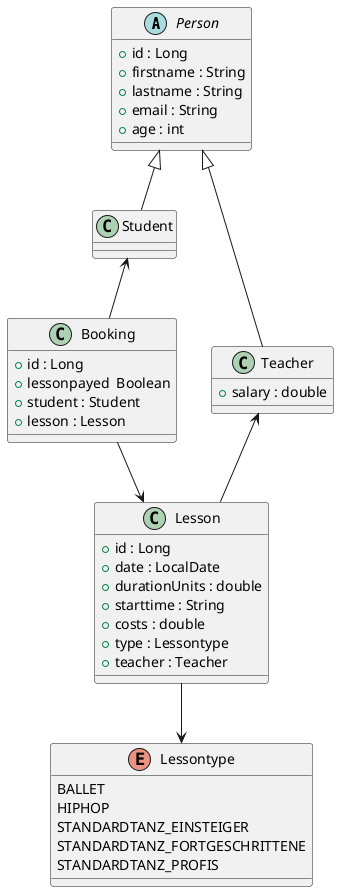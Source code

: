 @startuml
'https://plantuml.com/class-diagram

abstract class Person{
    +id : Long
    +firstname : String
    +lastname : String
    +email : String
    +age : int
}

class Student{
}

class Teacher{
    +salary : double
}

class Lesson{
    +id : Long
    +date : LocalDate
    +durationUnits : double
    +starttime : String
    +costs : double
    +type : Lessontype
    +teacher : Teacher
}

class Booking{
    +id : Long
    +lessonpayed  Boolean
    +student : Student
    +lesson : Lesson
}

enum Lessontype{
    BALLET
    HIPHOP
    STANDARDTANZ_EINSTEIGER
    STANDARDTANZ_FORTGESCHRITTENE
    STANDARDTANZ_PROFIS
}

Lesson -down-> Lessontype
Booking -down-> Lesson
Lesson -up-> Teacher
Booking -up-> Student
Person <|-- Teacher
Person <|-- Student

@enduml